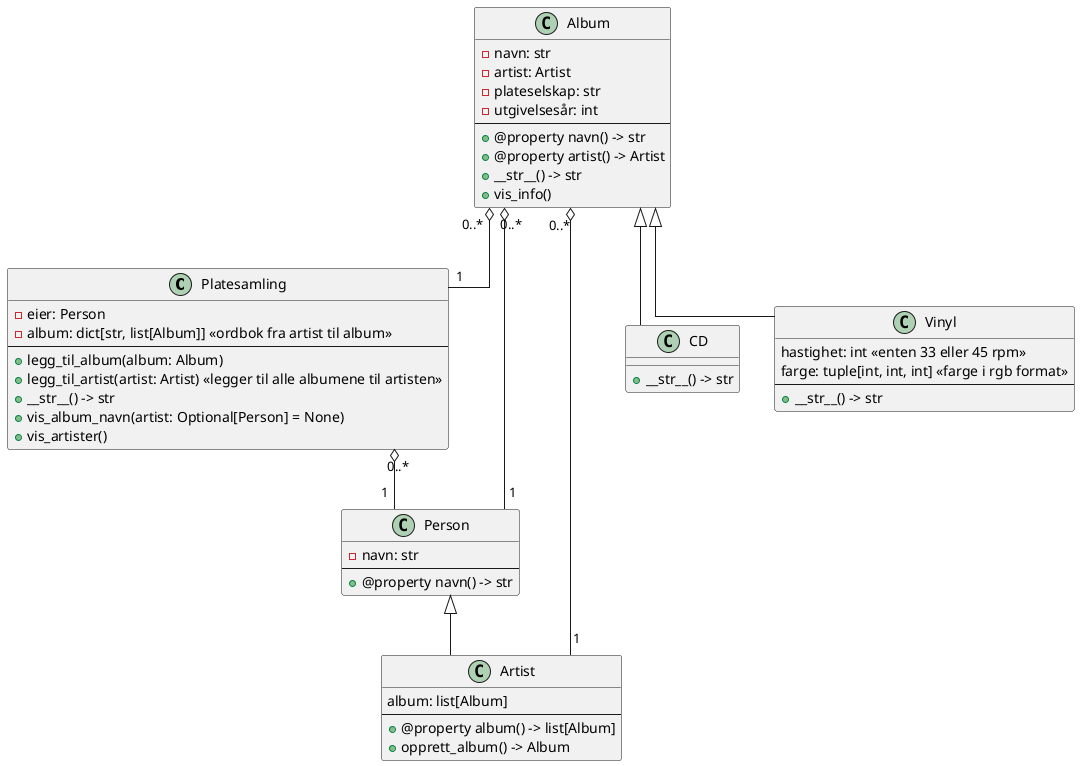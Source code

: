 @startuml modell

skinparam linetype ortho

class Platesamling {
    -eier: Person
    -album: dict[str, list[Album]] <<ordbok fra artist til album>>
    --
    +legg_til_album(album: Album)
    +legg_til_artist(artist: Artist) <<legger til alle albumene til artisten>>
    +__str__() -> str
    +vis_album_navn(artist: Optional[Person] = None)
    +vis_artister()
}

class Person {
    -navn: str
    --
    +@property navn() -> str
}

class Artist {
    album: list[Album]
    --
    +@property album() -> list[Album]
    +opprett_album() -> Album
}

class Album {
    -navn: str
    -artist: Artist
    -plateselskap: str
    -utgivelsesår: int
    --
    +@property navn() -> str
    +@property artist() -> Artist
    +__str__() -> str
    +vis_info()
}

class CD {
    +__str__() -> str
}

class Vinyl {
    hastighet: int <<enten 33 eller 45 rpm>>
    farge: tuple[int, int, int] <<farge i rgb format>>
    --
    +__str__() -> str
}

Album <|-- CD
Album <|-- Vinyl

Person <|-- Artist

Platesamling "0..*" o-- "1" Person
Album "0..*" o-- "1" Platesamling
Album  "0..*" o-- "1" Person
Album "0..*" o-- "1" Artist


@enduml